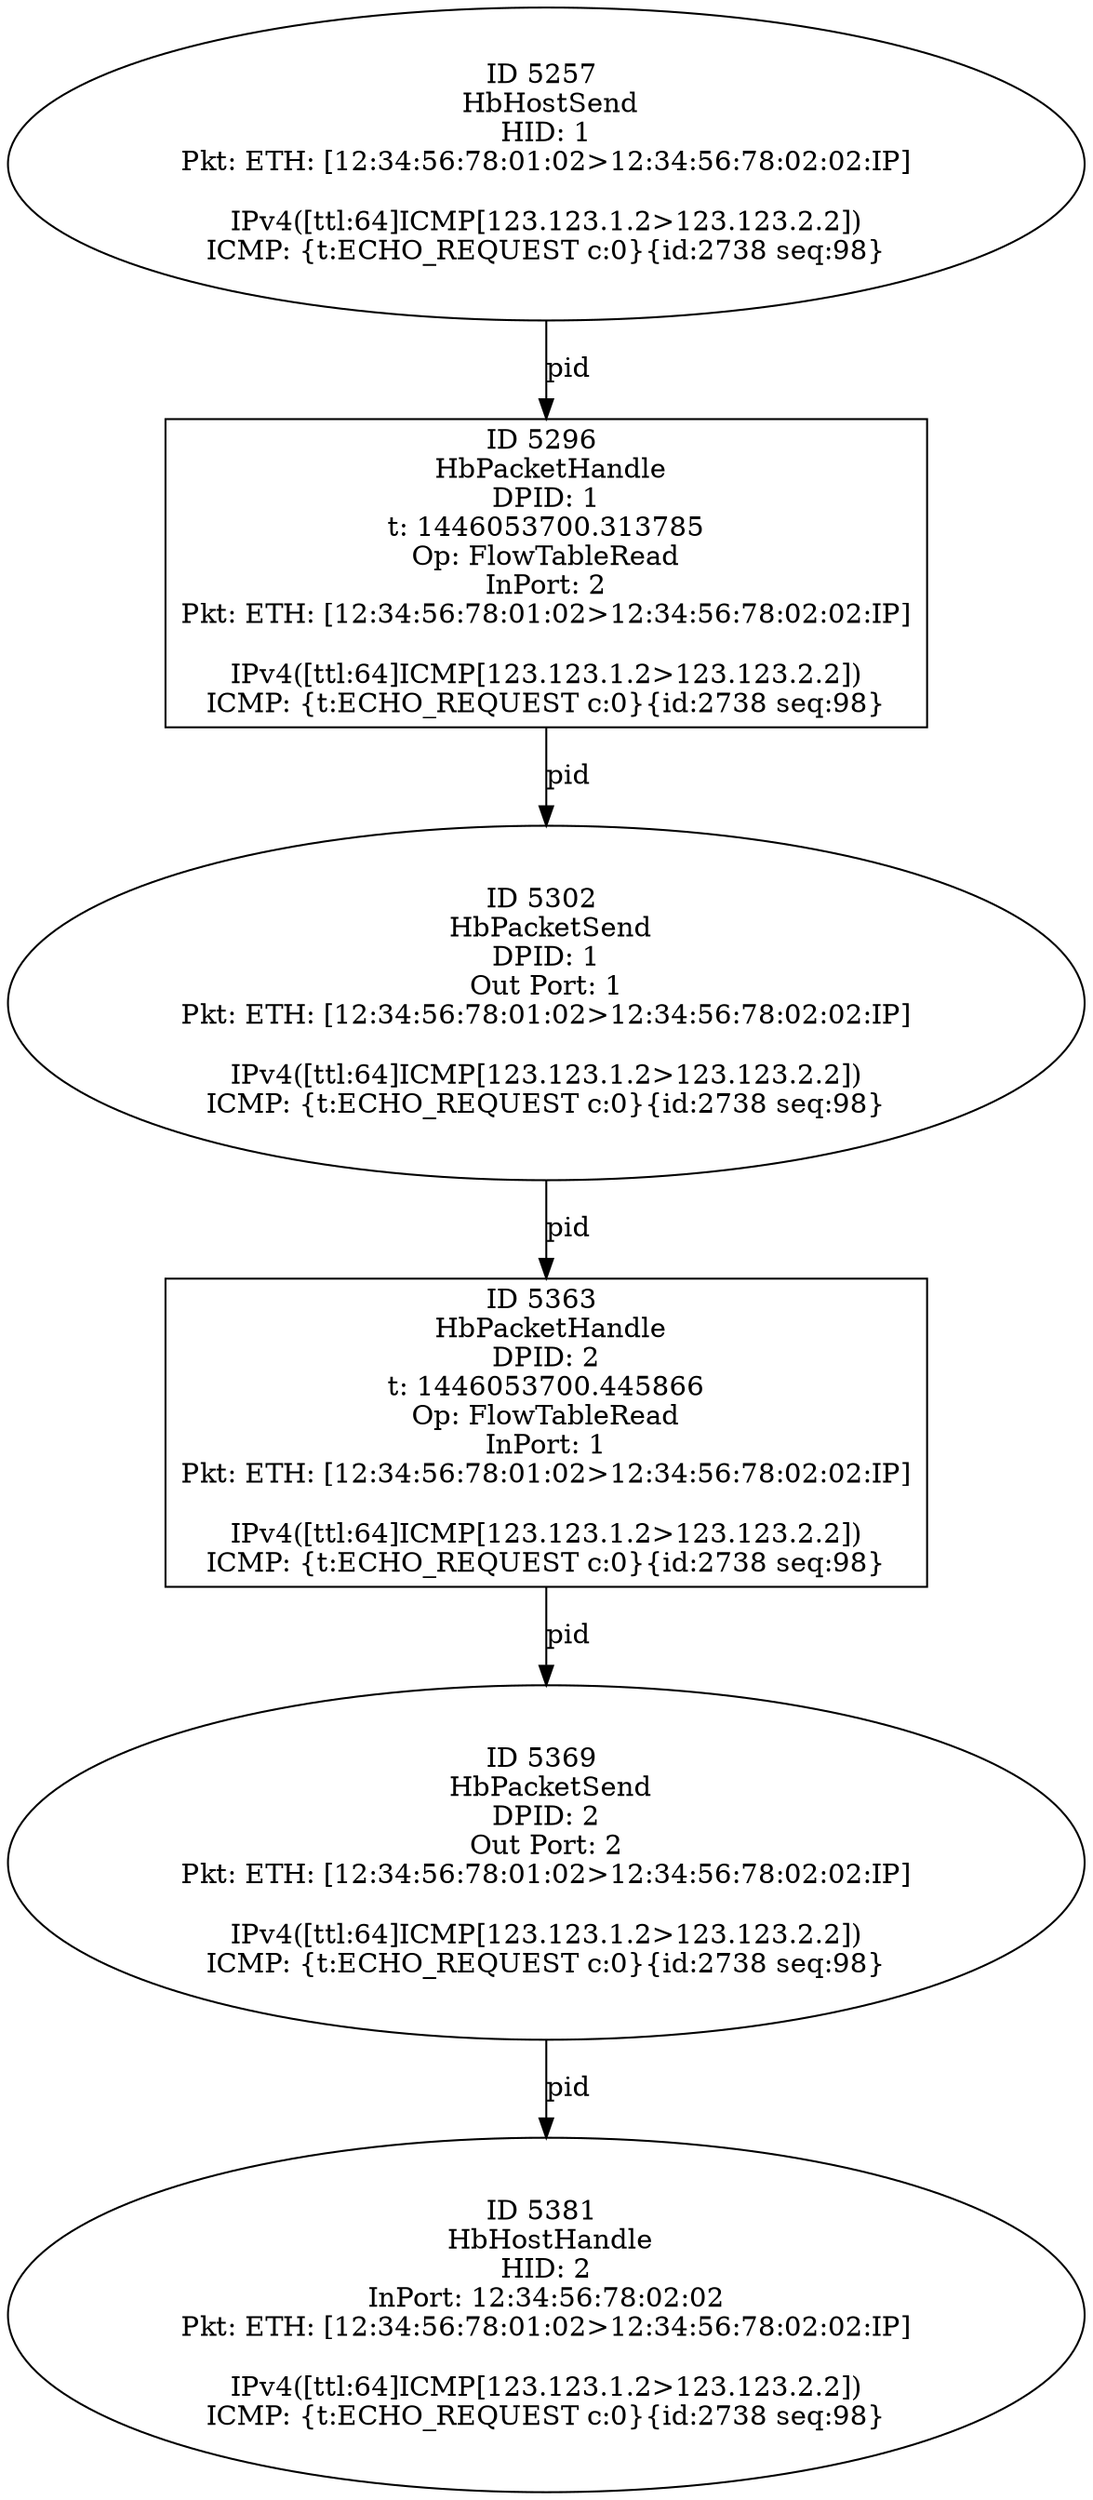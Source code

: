 strict digraph G {
5381 [shape=oval, event=<hb_events.HbHostHandle object at 0x104bfe210>, label="ID 5381 
 HbHostHandle
HID: 2
InPort: 12:34:56:78:02:02
Pkt: ETH: [12:34:56:78:01:02>12:34:56:78:02:02:IP]

IPv4([ttl:64]ICMP[123.123.1.2>123.123.2.2])
ICMP: {t:ECHO_REQUEST c:0}{id:2738 seq:98}"];
5257 [shape=oval, event=<hb_events.HbHostSend object at 0x104bb6350>, label="ID 5257 
 HbHostSend
HID: 1
Pkt: ETH: [12:34:56:78:01:02>12:34:56:78:02:02:IP]

IPv4([ttl:64]ICMP[123.123.1.2>123.123.2.2])
ICMP: {t:ECHO_REQUEST c:0}{id:2738 seq:98}"];
5296 [shape=box, event=<hb_events.HbPacketHandle object at 0x104bc1250>, label="ID 5296 
 HbPacketHandle
DPID: 1
t: 1446053700.313785
Op: FlowTableRead
InPort: 2
Pkt: ETH: [12:34:56:78:01:02>12:34:56:78:02:02:IP]

IPv4([ttl:64]ICMP[123.123.1.2>123.123.2.2])
ICMP: {t:ECHO_REQUEST c:0}{id:2738 seq:98}"];
5363 [shape=box, event=<hb_events.HbPacketHandle object at 0x104c103d0>, label="ID 5363 
 HbPacketHandle
DPID: 2
t: 1446053700.445866
Op: FlowTableRead
InPort: 1
Pkt: ETH: [12:34:56:78:01:02>12:34:56:78:02:02:IP]

IPv4([ttl:64]ICMP[123.123.1.2>123.123.2.2])
ICMP: {t:ECHO_REQUEST c:0}{id:2738 seq:98}"];
5302 [shape=oval, event=<hb_events.HbPacketSend object at 0x104bddad0>, label="ID 5302 
 HbPacketSend
DPID: 1
Out Port: 1
Pkt: ETH: [12:34:56:78:01:02>12:34:56:78:02:02:IP]

IPv4([ttl:64]ICMP[123.123.1.2>123.123.2.2])
ICMP: {t:ECHO_REQUEST c:0}{id:2738 seq:98}"];
5369 [shape=oval, event=<hb_events.HbPacketSend object at 0x104c16c50>, label="ID 5369 
 HbPacketSend
DPID: 2
Out Port: 2
Pkt: ETH: [12:34:56:78:01:02>12:34:56:78:02:02:IP]

IPv4([ttl:64]ICMP[123.123.1.2>123.123.2.2])
ICMP: {t:ECHO_REQUEST c:0}{id:2738 seq:98}"];
5257 -> 5296  [rel=pid, label=pid];
5296 -> 5302  [rel=pid, label=pid];
5363 -> 5369  [rel=pid, label=pid];
5302 -> 5363  [rel=pid, label=pid];
5369 -> 5381  [rel=pid, label=pid];
}
